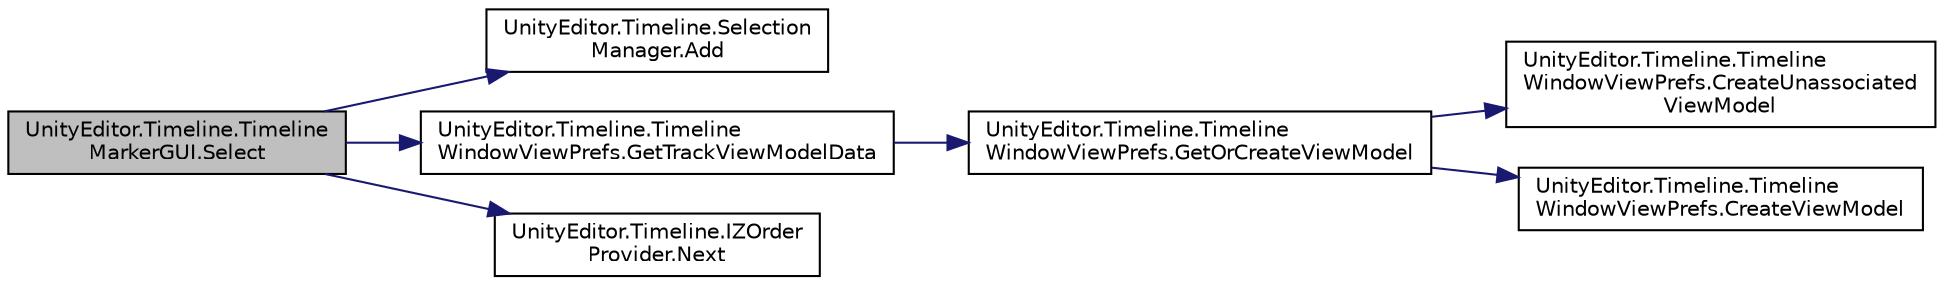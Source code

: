 digraph "UnityEditor.Timeline.TimelineMarkerGUI.Select"
{
 // LATEX_PDF_SIZE
  edge [fontname="Helvetica",fontsize="10",labelfontname="Helvetica",labelfontsize="10"];
  node [fontname="Helvetica",fontsize="10",shape=record];
  rankdir="LR";
  Node1 [label="UnityEditor.Timeline.Timeline\lMarkerGUI.Select",height=0.2,width=0.4,color="black", fillcolor="grey75", style="filled", fontcolor="black",tooltip=" "];
  Node1 -> Node2 [color="midnightblue",fontsize="10",style="solid",fontname="Helvetica"];
  Node2 [label="UnityEditor.Timeline.Selection\lManager.Add",height=0.2,width=0.4,color="black", fillcolor="white", style="filled",URL="$class_unity_editor_1_1_timeline_1_1_selection_manager.html#ac0ae8dcaf9f44d7be4fc61cc05f5110b",tooltip=" "];
  Node1 -> Node3 [color="midnightblue",fontsize="10",style="solid",fontname="Helvetica"];
  Node3 [label="UnityEditor.Timeline.Timeline\lWindowViewPrefs.GetTrackViewModelData",height=0.2,width=0.4,color="black", fillcolor="white", style="filled",URL="$class_unity_editor_1_1_timeline_1_1_timeline_window_view_prefs.html#a36c1caa4c417178e0b83b10e80e0ec0e",tooltip=" "];
  Node3 -> Node4 [color="midnightblue",fontsize="10",style="solid",fontname="Helvetica"];
  Node4 [label="UnityEditor.Timeline.Timeline\lWindowViewPrefs.GetOrCreateViewModel",height=0.2,width=0.4,color="black", fillcolor="white", style="filled",URL="$class_unity_editor_1_1_timeline_1_1_timeline_window_view_prefs.html#a6c44ff2d38ee50fe4dc6ca92796f0a5a",tooltip=" "];
  Node4 -> Node5 [color="midnightblue",fontsize="10",style="solid",fontname="Helvetica"];
  Node5 [label="UnityEditor.Timeline.Timeline\lWindowViewPrefs.CreateUnassociated\lViewModel",height=0.2,width=0.4,color="black", fillcolor="white", style="filled",URL="$class_unity_editor_1_1_timeline_1_1_timeline_window_view_prefs.html#a98c774adcc08b17b4be03b50969767c5",tooltip=" "];
  Node4 -> Node6 [color="midnightblue",fontsize="10",style="solid",fontname="Helvetica"];
  Node6 [label="UnityEditor.Timeline.Timeline\lWindowViewPrefs.CreateViewModel",height=0.2,width=0.4,color="black", fillcolor="white", style="filled",URL="$class_unity_editor_1_1_timeline_1_1_timeline_window_view_prefs.html#a709cf8ccb9ddd1b81d3e3f3d5c6b96fa",tooltip=" "];
  Node1 -> Node7 [color="midnightblue",fontsize="10",style="solid",fontname="Helvetica"];
  Node7 [label="UnityEditor.Timeline.IZOrder\lProvider.Next",height=0.2,width=0.4,color="black", fillcolor="white", style="filled",URL="$interface_unity_editor_1_1_timeline_1_1_i_z_order_provider.html#a49e0c99b9528891646569e0214fe6fa5",tooltip=" "];
}

